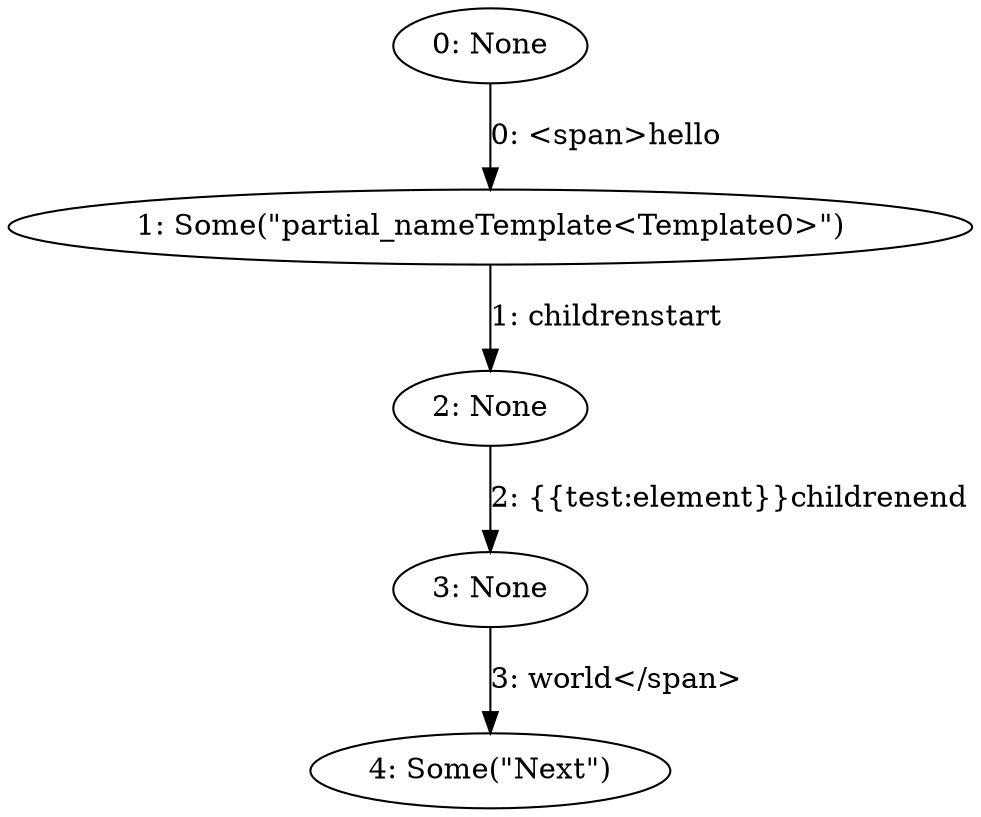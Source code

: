digraph {
    0 [ label = "0: None" ]
    1 [ label = "1: Some(\"partial_nameTemplate<Template0>\")" ]
    2 [ label = "2: None" ]
    3 [ label = "3: None" ]
    4 [ label = "4: Some(\"Next\")" ]
    0 -> 1 [ label = "0: <span>hello" ]
    1 -> 2 [ label = "1: childrenstart" ]
    2 -> 3 [ label = "2: {{test:element}}childrenend" ]
    3 -> 4 [ label = "3: world</span>" ]
}
